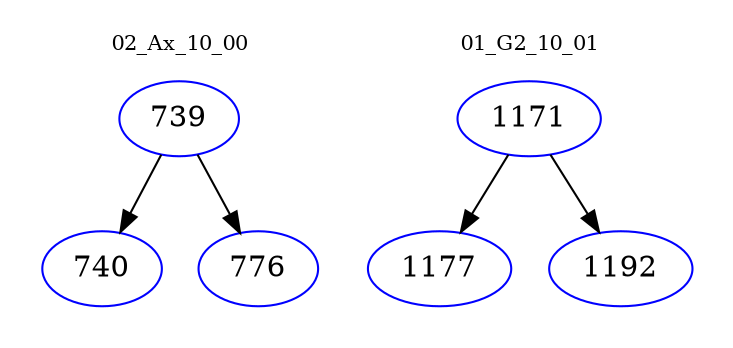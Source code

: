 digraph{
subgraph cluster_0 {
color = white
label = "02_Ax_10_00";
fontsize=10;
T0_739 [label="739", color="blue"]
T0_739 -> T0_740 [color="black"]
T0_740 [label="740", color="blue"]
T0_739 -> T0_776 [color="black"]
T0_776 [label="776", color="blue"]
}
subgraph cluster_1 {
color = white
label = "01_G2_10_01";
fontsize=10;
T1_1171 [label="1171", color="blue"]
T1_1171 -> T1_1177 [color="black"]
T1_1177 [label="1177", color="blue"]
T1_1171 -> T1_1192 [color="black"]
T1_1192 [label="1192", color="blue"]
}
}
